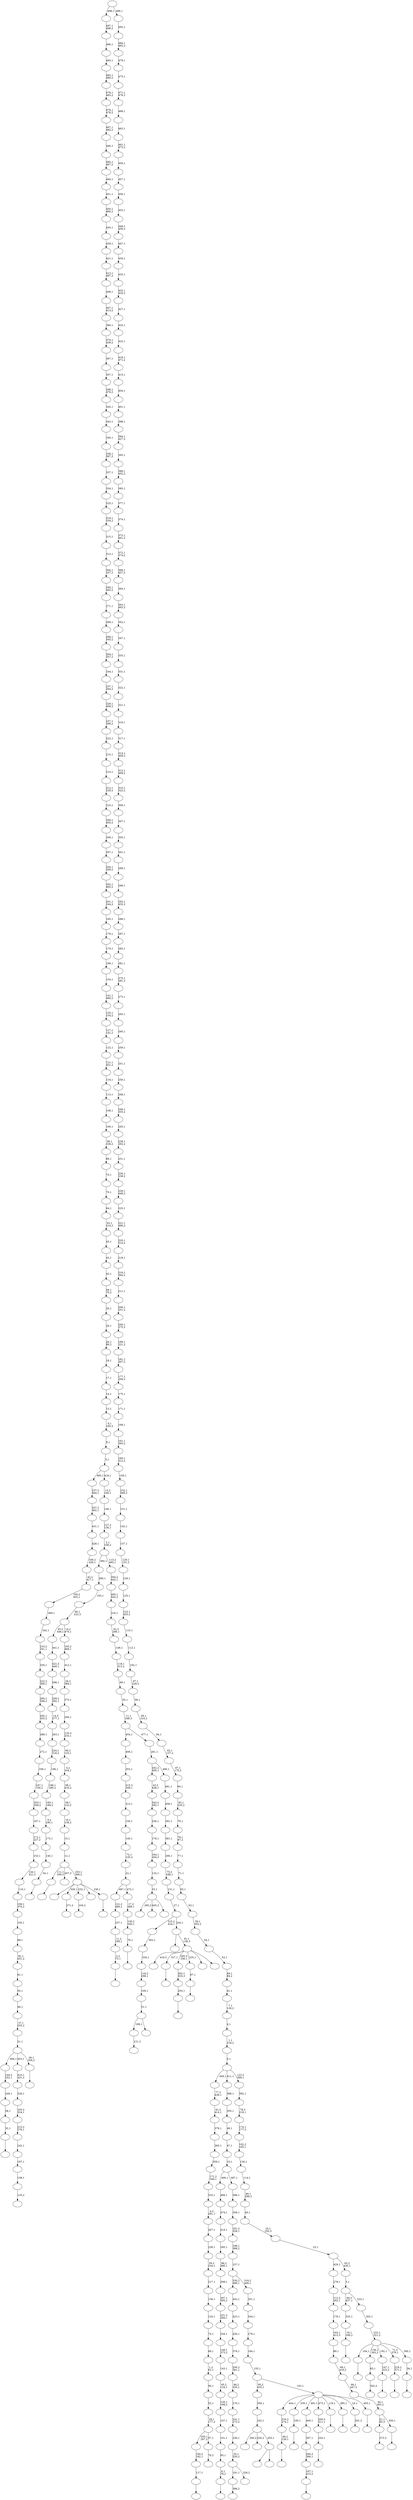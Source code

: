 digraph T {
	550 [label=""]
	549 [label=""]
	548 [label=""]
	547 [label=""]
	546 [label=""]
	545 [label=""]
	544 [label=""]
	543 [label=""]
	542 [label=""]
	541 [label=""]
	540 [label=""]
	539 [label=""]
	538 [label=""]
	537 [label=""]
	536 [label=""]
	535 [label=""]
	534 [label=""]
	533 [label=""]
	532 [label=""]
	531 [label=""]
	530 [label=""]
	529 [label=""]
	528 [label=""]
	527 [label=""]
	526 [label=""]
	525 [label=""]
	524 [label=""]
	523 [label=""]
	522 [label=""]
	521 [label=""]
	520 [label=""]
	519 [label=""]
	518 [label=""]
	517 [label=""]
	516 [label=""]
	515 [label=""]
	514 [label=""]
	513 [label=""]
	512 [label=""]
	511 [label=""]
	510 [label=""]
	509 [label=""]
	508 [label=""]
	507 [label=""]
	506 [label=""]
	505 [label=""]
	504 [label=""]
	503 [label=""]
	502 [label=""]
	501 [label=""]
	500 [label=""]
	499 [label=""]
	498 [label=""]
	497 [label=""]
	496 [label=""]
	495 [label=""]
	494 [label=""]
	493 [label=""]
	492 [label=""]
	491 [label=""]
	490 [label=""]
	489 [label=""]
	488 [label=""]
	487 [label=""]
	486 [label=""]
	485 [label=""]
	484 [label=""]
	483 [label=""]
	482 [label=""]
	481 [label=""]
	480 [label=""]
	479 [label=""]
	478 [label=""]
	477 [label=""]
	476 [label=""]
	475 [label=""]
	474 [label=""]
	473 [label=""]
	472 [label=""]
	471 [label=""]
	470 [label=""]
	469 [label=""]
	468 [label=""]
	467 [label=""]
	466 [label=""]
	465 [label=""]
	464 [label=""]
	463 [label=""]
	462 [label=""]
	461 [label=""]
	460 [label=""]
	459 [label=""]
	458 [label=""]
	457 [label=""]
	456 [label=""]
	455 [label=""]
	454 [label=""]
	453 [label=""]
	452 [label=""]
	451 [label=""]
	450 [label=""]
	449 [label=""]
	448 [label=""]
	447 [label=""]
	446 [label=""]
	445 [label=""]
	444 [label=""]
	443 [label=""]
	442 [label=""]
	441 [label=""]
	440 [label=""]
	439 [label=""]
	438 [label=""]
	437 [label=""]
	436 [label=""]
	435 [label=""]
	434 [label=""]
	433 [label=""]
	432 [label=""]
	431 [label=""]
	430 [label=""]
	429 [label=""]
	428 [label=""]
	427 [label=""]
	426 [label=""]
	425 [label=""]
	424 [label=""]
	423 [label=""]
	422 [label=""]
	421 [label=""]
	420 [label=""]
	419 [label=""]
	418 [label=""]
	417 [label=""]
	416 [label=""]
	415 [label=""]
	414 [label=""]
	413 [label=""]
	412 [label=""]
	411 [label=""]
	410 [label=""]
	409 [label=""]
	408 [label=""]
	407 [label=""]
	406 [label=""]
	405 [label=""]
	404 [label=""]
	403 [label=""]
	402 [label=""]
	401 [label=""]
	400 [label=""]
	399 [label=""]
	398 [label=""]
	397 [label=""]
	396 [label=""]
	395 [label=""]
	394 [label=""]
	393 [label=""]
	392 [label=""]
	391 [label=""]
	390 [label=""]
	389 [label=""]
	388 [label=""]
	387 [label=""]
	386 [label=""]
	385 [label=""]
	384 [label=""]
	383 [label=""]
	382 [label=""]
	381 [label=""]
	380 [label=""]
	379 [label=""]
	378 [label=""]
	377 [label=""]
	376 [label=""]
	375 [label=""]
	374 [label=""]
	373 [label=""]
	372 [label=""]
	371 [label=""]
	370 [label=""]
	369 [label=""]
	368 [label=""]
	367 [label=""]
	366 [label=""]
	365 [label=""]
	364 [label=""]
	363 [label=""]
	362 [label=""]
	361 [label=""]
	360 [label=""]
	359 [label=""]
	358 [label=""]
	357 [label=""]
	356 [label=""]
	355 [label=""]
	354 [label=""]
	353 [label=""]
	352 [label=""]
	351 [label=""]
	350 [label=""]
	349 [label=""]
	348 [label=""]
	347 [label=""]
	346 [label=""]
	345 [label=""]
	344 [label=""]
	343 [label=""]
	342 [label=""]
	341 [label=""]
	340 [label=""]
	339 [label=""]
	338 [label=""]
	337 [label=""]
	336 [label=""]
	335 [label=""]
	334 [label=""]
	333 [label=""]
	332 [label=""]
	331 [label=""]
	330 [label=""]
	329 [label=""]
	328 [label=""]
	327 [label=""]
	326 [label=""]
	325 [label=""]
	324 [label=""]
	323 [label=""]
	322 [label=""]
	321 [label=""]
	320 [label=""]
	319 [label=""]
	318 [label=""]
	317 [label=""]
	316 [label=""]
	315 [label=""]
	314 [label=""]
	313 [label=""]
	312 [label=""]
	311 [label=""]
	310 [label=""]
	309 [label=""]
	308 [label=""]
	307 [label=""]
	306 [label=""]
	305 [label=""]
	304 [label=""]
	303 [label=""]
	302 [label=""]
	301 [label=""]
	300 [label=""]
	299 [label=""]
	298 [label=""]
	297 [label=""]
	296 [label=""]
	295 [label=""]
	294 [label=""]
	293 [label=""]
	292 [label=""]
	291 [label=""]
	290 [label=""]
	289 [label=""]
	288 [label=""]
	287 [label=""]
	286 [label=""]
	285 [label=""]
	284 [label=""]
	283 [label=""]
	282 [label=""]
	281 [label=""]
	280 [label=""]
	279 [label=""]
	278 [label=""]
	277 [label=""]
	276 [label=""]
	275 [label=""]
	274 [label=""]
	273 [label=""]
	272 [label=""]
	271 [label=""]
	270 [label=""]
	269 [label=""]
	268 [label=""]
	267 [label=""]
	266 [label=""]
	265 [label=""]
	264 [label=""]
	263 [label=""]
	262 [label=""]
	261 [label=""]
	260 [label=""]
	259 [label=""]
	258 [label=""]
	257 [label=""]
	256 [label=""]
	255 [label=""]
	254 [label=""]
	253 [label=""]
	252 [label=""]
	251 [label=""]
	250 [label=""]
	249 [label=""]
	248 [label=""]
	247 [label=""]
	246 [label=""]
	245 [label=""]
	244 [label=""]
	243 [label=""]
	242 [label=""]
	241 [label=""]
	240 [label=""]
	239 [label=""]
	238 [label=""]
	237 [label=""]
	236 [label=""]
	235 [label=""]
	234 [label=""]
	233 [label=""]
	232 [label=""]
	231 [label=""]
	230 [label=""]
	229 [label=""]
	228 [label=""]
	227 [label=""]
	226 [label=""]
	225 [label=""]
	224 [label=""]
	223 [label=""]
	222 [label=""]
	221 [label=""]
	220 [label=""]
	219 [label=""]
	218 [label=""]
	217 [label=""]
	216 [label=""]
	215 [label=""]
	214 [label=""]
	213 [label=""]
	212 [label=""]
	211 [label=""]
	210 [label=""]
	209 [label=""]
	208 [label=""]
	207 [label=""]
	206 [label=""]
	205 [label=""]
	204 [label=""]
	203 [label=""]
	202 [label=""]
	201 [label=""]
	200 [label=""]
	199 [label=""]
	198 [label=""]
	197 [label=""]
	196 [label=""]
	195 [label=""]
	194 [label=""]
	193 [label=""]
	192 [label=""]
	191 [label=""]
	190 [label=""]
	189 [label=""]
	188 [label=""]
	187 [label=""]
	186 [label=""]
	185 [label=""]
	184 [label=""]
	183 [label=""]
	182 [label=""]
	181 [label=""]
	180 [label=""]
	179 [label=""]
	178 [label=""]
	177 [label=""]
	176 [label=""]
	175 [label=""]
	174 [label=""]
	173 [label=""]
	172 [label=""]
	171 [label=""]
	170 [label=""]
	169 [label=""]
	168 [label=""]
	167 [label=""]
	166 [label=""]
	165 [label=""]
	164 [label=""]
	163 [label=""]
	162 [label=""]
	161 [label=""]
	160 [label=""]
	159 [label=""]
	158 [label=""]
	157 [label=""]
	156 [label=""]
	155 [label=""]
	154 [label=""]
	153 [label=""]
	152 [label=""]
	151 [label=""]
	150 [label=""]
	149 [label=""]
	148 [label=""]
	147 [label=""]
	146 [label=""]
	145 [label=""]
	144 [label=""]
	143 [label=""]
	142 [label=""]
	141 [label=""]
	140 [label=""]
	139 [label=""]
	138 [label=""]
	137 [label=""]
	136 [label=""]
	135 [label=""]
	134 [label=""]
	133 [label=""]
	132 [label=""]
	131 [label=""]
	130 [label=""]
	129 [label=""]
	128 [label=""]
	127 [label=""]
	126 [label=""]
	125 [label=""]
	124 [label=""]
	123 [label=""]
	122 [label=""]
	121 [label=""]
	120 [label=""]
	119 [label=""]
	118 [label=""]
	117 [label=""]
	116 [label=""]
	115 [label=""]
	114 [label=""]
	113 [label=""]
	112 [label=""]
	111 [label=""]
	110 [label=""]
	109 [label=""]
	108 [label=""]
	107 [label=""]
	106 [label=""]
	105 [label=""]
	104 [label=""]
	103 [label=""]
	102 [label=""]
	101 [label=""]
	100 [label=""]
	99 [label=""]
	98 [label=""]
	97 [label=""]
	96 [label=""]
	95 [label=""]
	94 [label=""]
	93 [label=""]
	92 [label=""]
	91 [label=""]
	90 [label=""]
	89 [label=""]
	88 [label=""]
	87 [label=""]
	86 [label=""]
	85 [label=""]
	84 [label=""]
	83 [label=""]
	82 [label=""]
	81 [label=""]
	80 [label=""]
	79 [label=""]
	78 [label=""]
	77 [label=""]
	76 [label=""]
	75 [label=""]
	74 [label=""]
	73 [label=""]
	72 [label=""]
	71 [label=""]
	70 [label=""]
	69 [label=""]
	68 [label=""]
	67 [label=""]
	66 [label=""]
	65 [label=""]
	64 [label=""]
	63 [label=""]
	62 [label=""]
	61 [label=""]
	60 [label=""]
	59 [label=""]
	58 [label=""]
	57 [label=""]
	56 [label=""]
	55 [label=""]
	54 [label=""]
	53 [label=""]
	52 [label=""]
	51 [label=""]
	50 [label=""]
	49 [label=""]
	48 [label=""]
	47 [label=""]
	46 [label=""]
	45 [label=""]
	44 [label=""]
	43 [label=""]
	42 [label=""]
	41 [label=""]
	40 [label=""]
	39 [label=""]
	38 [label=""]
	37 [label=""]
	36 [label=""]
	35 [label=""]
	34 [label=""]
	33 [label=""]
	32 [label=""]
	31 [label=""]
	30 [label=""]
	29 [label=""]
	28 [label=""]
	27 [label=""]
	26 [label=""]
	25 [label=""]
	24 [label=""]
	23 [label=""]
	22 [label=""]
	21 [label=""]
	20 [label=""]
	19 [label=""]
	18 [label=""]
	17 [label=""]
	16 [label=""]
	15 [label=""]
	14 [label=""]
	13 [label=""]
	12 [label=""]
	11 [label=""]
	10 [label=""]
	9 [label=""]
	8 [label=""]
	7 [label=""]
	6 [label=""]
	5 [label=""]
	4 [label=""]
	3 [label=""]
	2 [label=""]
	1 [label=""]
	0 [label=""]
	547 -> 548 [label=""]
	544 -> 545 [label="121,3"]
	542 -> 543 [label=""]
	541 -> 542 [label="2,2\n73,1"]
	540 -> 541 [label="11,2\n190,1"]
	539 -> 540 [label="257,1"]
	538 -> 539 [label="121,2\n480,1"]
	536 -> 537 [label=""]
	535 -> 536 [label="32,1"]
	534 -> 535 [label="38,1"]
	533 -> 534 [label="249,1"]
	532 -> 533 [label="144,2\n252,1"]
	530 -> 531 [label="373,3"]
	528 -> 529 [label=""]
	526 -> 527 [label=""]
	525 -> 526 [label="49,2\n128,1"]
	524 -> 525 [label="216,2\n274,1"]
	522 -> 523 [label="386,2"]
	520 -> 521 [label=""]
	519 -> 520 [label="195,1"]
	516 -> 517 [label="271,2"]
	514 -> 515 [label=""]
	513 -> 514 [label="117,1"]
	512 -> 513 [label="160,2\n182,1"]
	509 -> 510 [label="79,2"]
	508 -> 512 [label="205,1\n267,2"]
	508 -> 509 [label="57,1"]
	507 -> 508 [label="29,1\n177,2"]
	506 -> 507 [label="52,1"]
	505 -> 506 [label="56,1"]
	504 -> 505 [label="1,2\n61,1"]
	503 -> 504 [label="69,1"]
	502 -> 503 [label="74,1"]
	501 -> 502 [label="124,1"]
	500 -> 501 [label="138,1"]
	499 -> 500 [label="217,1"]
	498 -> 499 [label="59,2\n234,1"]
	497 -> 498 [label="239,1"]
	496 -> 497 [label="267,1"]
	495 -> 496 [label="4,2\n291,1"]
	494 -> 495 [label="333,1"]
	493 -> 494 [label="171,2\n346,1"]
	492 -> 493 [label="356,1"]
	491 -> 492 [label="365,1"]
	490 -> 491 [label="378,1"]
	489 -> 490 [label="41,2\n414,1"]
	488 -> 489 [label="77,2\n436,1"]
	486 -> 487 [label=""]
	485 -> 486 [label="167,1\n415,2"]
	484 -> 485 [label="260,3\n366,1"]
	483 -> 484 [label="397,1"]
	482 -> 483 [label="400,1"]
	480 -> 481 [label="104,2"]
	478 -> 479 [label=""]
	476 -> 477 [label=""]
	475 -> 476 [label="76,1"]
	474 -> 475 [label="150,2\n240,1"]
	473 -> 474 [label="17,2\n289,1"]
	472 -> 538 [label="487,1"]
	472 -> 473 [label="472,1"]
	471 -> 472 [label="22,1"]
	470 -> 471 [label="72,1\n145,2"]
	469 -> 470 [label="145,1"]
	468 -> 469 [label="150,1"]
	467 -> 468 [label="213,1"]
	466 -> 467 [label="215,3\n349,1"]
	465 -> 466 [label="353,1"]
	464 -> 465 [label="406,1"]
	462 -> 463 [label=""]
	461 -> 462 [label="34,1"]
	460 -> 461 [label="140,1"]
	459 -> 460 [label="173,1"]
	458 -> 459 [label="9,2\n180,1"]
	457 -> 458 [label="183,1\n196,2"]
	456 -> 457 [label="186,1\n280,2"]
	455 -> 456 [label="196,1"]
	454 -> 455 [label="224,1\n318,2"]
	453 -> 454 [label="263,1"]
	452 -> 453 [label="14,3\n277,1"]
	451 -> 452 [label="209,2\n282,1"]
	450 -> 451 [label="396,1"]
	449 -> 450 [label="421,3\n440,1"]
	448 -> 449 [label="441,1"]
	446 -> 447 [label="302,2"]
	445 -> 446 [label="85,1"]
	442 -> 443 [label=""]
	441 -> 442 [label="254,1"]
	440 -> 441 [label="200,3\n311,1"]
	438 -> 439 [label=""]
	436 -> 522 [label="191,1"]
	436 -> 437 [label="328,2"]
	435 -> 436 [label="20,1\n320,2"]
	434 -> 435 [label="236,1"]
	433 -> 434 [label="241,1\n273,2"]
	432 -> 433 [label="270,1"]
	431 -> 432 [label="48,2\n320,1"]
	430 -> 431 [label="200,2\n361,1"]
	429 -> 430 [label="376,1"]
	428 -> 429 [label="420,1"]
	427 -> 428 [label="423,1"]
	426 -> 427 [label="443,1"]
	424 -> 425 [label=""]
	423 -> 424 [label="6,1\n78,2"]
	422 -> 423 [label="93,1"]
	421 -> 422 [label="101,1"]
	420 -> 421 [label="107,1"]
	419 -> 420 [label="120,1\n168,2"]
	418 -> 419 [label="65,2\n134,1"]
	417 -> 418 [label="143,1"]
	416 -> 417 [label="149,1\n373,2"]
	415 -> 416 [label="226,1"]
	414 -> 415 [label="231,2\n284,1"]
	413 -> 414 [label="297,1\n395,2"]
	412 -> 413 [label="308,1"]
	411 -> 412 [label="96,2\n380,1"]
	410 -> 411 [label="395,1"]
	409 -> 410 [label="419,1"]
	408 -> 409 [label="474,1"]
	407 -> 408 [label="489,1"]
	405 -> 546 [label="285,2"]
	405 -> 511 [label="405,2"]
	405 -> 406 [label=""]
	404 -> 405 [label="33,1"]
	403 -> 404 [label="132,1"]
	402 -> 403 [label="164,1\n204,3"]
	401 -> 402 [label="178,1"]
	400 -> 401 [label="256,1"]
	399 -> 400 [label="343,2\n382,1"]
	398 -> 399 [label="43,3\n438,1"]
	394 -> 544 [label="198,1"]
	394 -> 395 [label=""]
	393 -> 394 [label="51,1"]
	392 -> 393 [label="109,1"]
	391 -> 392 [label="116,2\n298,1"]
	390 -> 391 [label="354,1"]
	389 -> 390 [label="362,1"]
	386 -> 387 [label="135,2"]
	385 -> 386 [label="158,1"]
	384 -> 385 [label="197,1"]
	383 -> 384 [label="242,1"]
	382 -> 383 [label="215,2\n276,1"]
	381 -> 382 [label="105,2\n324,1"]
	380 -> 381 [label="326,1"]
	379 -> 380 [label="410,1\n431,2"]
	377 -> 378 [label=""]
	376 -> 377 [label="19,1\n189,2"]
	375 -> 376 [label="332,1"]
	373 -> 374 [label=""]
	372 -> 373 [label="147,1\n223,2"]
	370 -> 371 [label=""]
	369 -> 370 [label="219,2\n371,1"]
	367 -> 550 [label=""]
	367 -> 368 [label=""]
	366 -> 444 [label="260,2"]
	366 -> 397 [label="250,2"]
	366 -> 367 [label="455,1"]
	365 -> 366 [label="162,1"]
	364 -> 365 [label="358,1"]
	362 -> 363 [label=""]
	360 -> 361 [label=""]
	359 -> 360 [label="255,1"]
	358 -> 359 [label="303,1\n325,3"]
	356 -> 357 [label=""]
	355 -> 530 [label="21,1\n63,3"]
	355 -> 356 [label="350,1"]
	354 -> 355 [label="44,1\n283,2"]
	353 -> 354 [label="66,1\n447,2"]
	352 -> 353 [label="68,1\n418,2"]
	351 -> 352 [label="89,1"]
	350 -> 351 [label="163,1\n415,3"]
	349 -> 350 [label="176,1"]
	348 -> 349 [label="112,2\n262,1"]
	347 -> 348 [label="278,1"]
	345 -> 346 [label=""]
	344 -> 532 [label="494,1"]
	344 -> 379 [label="453,1"]
	344 -> 345 [label="28,1\n204,2"]
	343 -> 344 [label="31,1"]
	342 -> 343 [label="37,1\n203,2"]
	341 -> 342 [label="46,1"]
	340 -> 341 [label="55,1"]
	339 -> 340 [label="81,1"]
	338 -> 339 [label="82,1\n201,2"]
	337 -> 338 [label="88,1"]
	336 -> 337 [label="105,1"]
	335 -> 336 [label="106,1\n370,2"]
	334 -> 335 [label="110,1"]
	333 -> 334 [label="144,1\n421,2"]
	332 -> 333 [label="153,1"]
	331 -> 332 [label="172,1\n227,2"]
	330 -> 331 [label="187,1"]
	329 -> 330 [label="203,1\n268,2"]
	328 -> 329 [label="247,1\n330,2"]
	327 -> 328 [label="258,1"]
	326 -> 327 [label="272,1"]
	325 -> 326 [label="286,1"]
	324 -> 325 [label="293,1\n325,2"]
	323 -> 324 [label="295,1\n348,2"]
	322 -> 323 [label="222,2\n306,1"]
	321 -> 322 [label="330,1"]
	320 -> 321 [label="210,2\n341,1"]
	319 -> 320 [label="342,1"]
	318 -> 319 [label="369,1"]
	317 -> 318 [label="100,2\n402,1"]
	316 -> 317 [label="42,2\n417,1"]
	315 -> 316 [label="169,2\n426,1"]
	314 -> 315 [label="428,1"]
	313 -> 314 [label="431,1"]
	312 -> 313 [label="207,2\n462,1"]
	311 -> 312 [label="237,2\n464,1"]
	309 -> 310 [label="301,2"]
	307 -> 308 [label=""]
	306 -> 518 [label=""]
	306 -> 516 [label="329,1"]
	306 -> 480 [label="232,1"]
	306 -> 396 [label=""]
	306 -> 307 [label="156,1"]
	305 -> 478 [label="111,1\n209,3"]
	305 -> 388 [label="207,3"]
	305 -> 306 [label="253,1\n360,2"]
	304 -> 305 [label="12,1"]
	303 -> 304 [label="15,1"]
	302 -> 303 [label="16,1\n136,2"]
	301 -> 302 [label="58,1\n122,2"]
	300 -> 301 [label="98,1\n416,2"]
	299 -> 300 [label="5,2\n104,1"]
	298 -> 299 [label="90,2\n133,1"]
	297 -> 298 [label="135,3\n233,1"]
	296 -> 297 [label="294,1"]
	295 -> 296 [label="375,1"]
	294 -> 295 [label="26,2\n384,1"]
	293 -> 294 [label="412,1"]
	292 -> 293 [label="193,2\n469,1"]
	291 -> 448 [label="43,2\n446,1"]
	291 -> 292 [label="14,2\n470,1"]
	290 -> 291 [label="60,1\n222,3"]
	289 -> 290 [label="193,1"]
	288 -> 289 [label="280,1"]
	286 -> 287 [label=""]
	285 -> 286 [label="67,1"]
	283 -> 284 [label=""]
	282 -> 524 [label="444,1"]
	282 -> 519 [label="339,1"]
	282 -> 482 [label="491,1"]
	282 -> 440 [label="473,1"]
	282 -> 438 [label="119,1"]
	282 -> 362 [label="385,1"]
	282 -> 309 [label="24,1"]
	282 -> 283 [label="403,1"]
	281 -> 364 [label="95,2\n435,1"]
	281 -> 282 [label="103,1"]
	280 -> 281 [label="155,1"]
	279 -> 280 [label="184,1"]
	278 -> 279 [label="279,1"]
	277 -> 278 [label="344,1"]
	276 -> 277 [label="351,1"]
	275 -> 426 [label="230,2\n488,1"]
	275 -> 276 [label="319,2\n409,1"]
	274 -> 275 [label="157,1"]
	273 -> 274 [label="199,1\n388,2"]
	272 -> 273 [label="181,2\n328,1"]
	271 -> 272 [label="359,1"]
	270 -> 271 [label="386,1"]
	269 -> 407 [label="499,1"]
	269 -> 270 [label="387,1"]
	268 -> 269 [label="10,1"]
	267 -> 268 [label="47,1"]
	266 -> 267 [label="48,1"]
	265 -> 266 [label="355,1"]
	264 -> 265 [label="388,1"]
	260 -> 549 [label="416,3"]
	260 -> 528 [label="327,1"]
	260 -> 358 [label="285,3\n336,1"]
	260 -> 285 [label="235,1"]
	260 -> 263 [label=""]
	260 -> 261 [label=""]
	259 -> 262 [label=""]
	259 -> 260 [label="91,1\n136,3"]
	258 -> 389 [label="315,2\n424,1"]
	258 -> 259 [label="243,1"]
	257 -> 258 [label="27,1"]
	256 -> 257 [label="131,1"]
	255 -> 256 [label="75,2\n188,1"]
	254 -> 255 [label="290,1"]
	253 -> 254 [label="381,1"]
	252 -> 253 [label="391,1"]
	251 -> 252 [label="458,1"]
	250 -> 251 [label="481,1"]
	249 -> 398 [label="202,2\n495,1"]
	249 -> 250 [label="490,1"]
	248 -> 249 [label="261,1"]
	247 -> 464 [label="454,1"]
	247 -> 248 [label="477,1"]
	246 -> 247 [label="11,1\n348,3"]
	245 -> 246 [label="50,1"]
	244 -> 245 [label="99,1"]
	243 -> 244 [label="118,1\n313,2"]
	242 -> 243 [label="148,1"]
	241 -> 242 [label="42,3\n266,1"]
	240 -> 241 [label="316,1"]
	239 -> 240 [label="405,1\n442,2"]
	238 -> 239 [label="304,2\n442,1"]
	237 -> 288 [label="360,1"]
	237 -> 238 [label="113,2\n493,1"]
	236 -> 237 [label="2,1\n108,2"]
	235 -> 236 [label="127,2\n136,1"]
	234 -> 235 [label="146,1"]
	233 -> 234 [label="13,2\n166,1"]
	232 -> 311 [label="485,1"]
	232 -> 233 [label="416,1"]
	231 -> 232 [label="5,1"]
	230 -> 231 [label="8,1"]
	229 -> 230 [label="9,1\n185,2"]
	228 -> 229 [label="13,1"]
	227 -> 228 [label="14,1"]
	226 -> 227 [label="17,1"]
	225 -> 226 [label="18,1"]
	224 -> 225 [label="26,1\n86,2"]
	223 -> 224 [label="30,1"]
	222 -> 223 [label="35,1"]
	221 -> 222 [label="39,1\n70,2"]
	220 -> 221 [label="42,1"]
	219 -> 220 [label="43,1"]
	218 -> 219 [label="45,1"]
	217 -> 218 [label="62,1\n214,2"]
	216 -> 217 [label="64,1"]
	215 -> 216 [label="70,1"]
	214 -> 215 [label="75,1"]
	213 -> 214 [label="86,1"]
	212 -> 213 [label="90,1\n338,2"]
	211 -> 212 [label="100,1"]
	210 -> 211 [label="108,1"]
	209 -> 210 [label="113,1"]
	208 -> 209 [label="116,1"]
	207 -> 208 [label="121,1\n451,2"]
	206 -> 207 [label="122,1"]
	205 -> 206 [label="127,1\n141,2"]
	204 -> 205 [label="135,1\n154,2"]
	203 -> 204 [label="141,1\n466,2"]
	202 -> 203 [label="154,1"]
	201 -> 202 [label="169,1"]
	200 -> 201 [label="170,1"]
	199 -> 200 [label="179,1"]
	198 -> 199 [label="185,1"]
	197 -> 198 [label="201,1\n244,2"]
	196 -> 197 [label="202,1\n465,2"]
	195 -> 196 [label="204,1\n208,2"]
	194 -> 195 [label="207,1"]
	193 -> 194 [label="208,1"]
	192 -> 193 [label="209,1\n450,2"]
	191 -> 192 [label="210,1"]
	190 -> 191 [label="212,1\n229,2"]
	189 -> 190 [label="214,1"]
	188 -> 189 [label="215,1"]
	187 -> 188 [label="222,1"]
	186 -> 187 [label="227,1\n269,2"]
	185 -> 186 [label="229,1\n408,2"]
	184 -> 185 [label="237,1\n264,2"]
	183 -> 184 [label="244,1"]
	182 -> 183 [label="264,1\n357,2"]
	181 -> 182 [label="268,1\n345,2"]
	180 -> 181 [label="269,1"]
	179 -> 180 [label="271,1"]
	178 -> 179 [label="285,1\n445,2"]
	177 -> 178 [label="304,1\n337,2"]
	176 -> 177 [label="313,1"]
	175 -> 176 [label="315,1"]
	174 -> 175 [label="318,1\n334,2"]
	173 -> 174 [label="325,1"]
	172 -> 173 [label="334,1"]
	171 -> 172 [label="337,1"]
	170 -> 171 [label="338,1\n367,2"]
	169 -> 170 [label="340,1"]
	168 -> 169 [label="343,1"]
	167 -> 168 [label="345,1"]
	166 -> 167 [label="348,1\n476,2"]
	165 -> 166 [label="357,1"]
	164 -> 165 [label="367,1"]
	163 -> 164 [label="370,1\n439,2"]
	162 -> 163 [label="390,1"]
	161 -> 162 [label="407,1\n413,2"]
	160 -> 161 [label="408,1"]
	159 -> 160 [label="413,1\n497,2"]
	158 -> 159 [label="421,1"]
	157 -> 158 [label="439,1"]
	156 -> 157 [label="445,1"]
	155 -> 156 [label="450,1\n460,2"]
	154 -> 155 [label="451,1"]
	153 -> 154 [label="460,1"]
	152 -> 153 [label="465,1\n467,2"]
	151 -> 152 [label="466,1"]
	150 -> 151 [label="467,1\n482,2"]
	149 -> 150 [label="476,1\n478,2"]
	148 -> 149 [label="478,1\n483,2"]
	147 -> 148 [label="482,1\n486,2"]
	146 -> 147 [label="483,1"]
	145 -> 146 [label="486,1"]
	144 -> 145 [label="497,1\n498,2"]
	142 -> 143 [label=""]
	141 -> 142 [label="36,1"]
	140 -> 547 [label="194,1"]
	140 -> 445 [label="139,1\n363,2"]
	140 -> 372 [label="192,1"]
	140 -> 369 [label="71,2\n379,1"]
	140 -> 141 [label="300,1"]
	139 -> 140 [label="223,1\n321,2"]
	138 -> 139 [label="302,1"]
	137 -> 375 [label="49,3\n437,1"]
	137 -> 138 [label="323,1"]
	136 -> 137 [label="3,1"]
	135 -> 347 [label="429,1"]
	135 -> 136 [label="63,2\n430,1"]
	134 -> 135 [label="23,1"]
	133 -> 134 [label="25,1\n250,3"]
	132 -> 133 [label="40,1"]
	131 -> 132 [label="80,1\n299,2"]
	130 -> 131 [label="114,1"]
	129 -> 130 [label="130,1"]
	128 -> 129 [label="102,2\n165,1"]
	127 -> 128 [label="174,1\n177,3"]
	126 -> 127 [label="78,3\n219,1"]
	125 -> 126 [label="392,1"]
	124 -> 488 [label="449,1"]
	124 -> 264 [label="411,1"]
	124 -> 125 [label="123,2\n399,1"]
	123 -> 124 [label="0,1"]
	122 -> 123 [label="1,1\n218,2"]
	121 -> 122 [label="4,1"]
	120 -> 121 [label="7,1\n126,2"]
	119 -> 120 [label="41,1"]
	118 -> 119 [label="49,1\n84,2"]
	117 -> 118 [label="53,1"]
	116 -> 117 [label="54,1"]
	115 -> 116 [label="59,1\n352,2"]
	114 -> 115 [label="63,1"]
	113 -> 114 [label="65,1"]
	112 -> 113 [label="71,1"]
	111 -> 112 [label="77,1"]
	110 -> 111 [label="78,1\n97,2"]
	109 -> 110 [label="79,1"]
	108 -> 109 [label="83,1\n220,2"]
	107 -> 108 [label="84,1"]
	106 -> 107 [label="87,1\n175,2"]
	105 -> 106 [label="92,1\n137,2"]
	104 -> 105 [label="94,1"]
	103 -> 104 [label="95,1\n310,2"]
	102 -> 103 [label="96,1"]
	101 -> 102 [label="97,1\n228,2"]
	100 -> 101 [label="102,1"]
	99 -> 100 [label="112,1"]
	98 -> 99 [label="115,1"]
	97 -> 98 [label="123,1\n425,2"]
	96 -> 97 [label="125,1"]
	95 -> 96 [label="126,1"]
	94 -> 95 [label="129,1\n151,2"]
	93 -> 94 [label="137,1"]
	92 -> 93 [label="142,1"]
	91 -> 92 [label="151,1"]
	90 -> 91 [label="152,1\n389,2"]
	89 -> 90 [label="159,1"]
	88 -> 89 [label="160,1\n312,2"]
	87 -> 88 [label="161,1\n393,2"]
	86 -> 87 [label="168,1"]
	85 -> 86 [label="171,1"]
	84 -> 85 [label="175,1"]
	83 -> 84 [label="177,1\n206,2"]
	82 -> 83 [label="181,1\n307,2"]
	81 -> 82 [label="189,1\n221,2"]
	80 -> 81 [label="200,1\n275,2"]
	79 -> 80 [label="206,1\n251,2"]
	78 -> 79 [label="211,1"]
	77 -> 78 [label="216,1\n364,2"]
	76 -> 77 [label="218,1"]
	75 -> 76 [label="220,1\n314,2"]
	74 -> 75 [label="221,1\n496,2"]
	73 -> 74 [label="225,1"]
	72 -> 73 [label="228,1\n448,2"]
	71 -> 72 [label="230,1\n238,2"]
	70 -> 71 [label="231,1"]
	69 -> 70 [label="238,1\n292,2"]
	68 -> 69 [label="245,1"]
	67 -> 68 [label="246,1\n335,2"]
	66 -> 67 [label="248,1"]
	65 -> 66 [label="250,1"]
	64 -> 65 [label="251,1"]
	63 -> 64 [label="259,1"]
	62 -> 63 [label="260,1"]
	61 -> 62 [label="265,1"]
	60 -> 61 [label="273,1"]
	59 -> 60 [label="275,1\n281,2"]
	58 -> 59 [label="281,1"]
	57 -> 58 [label="283,1"]
	56 -> 57 [label="287,1"]
	55 -> 56 [label="288,1"]
	54 -> 55 [label="292,1\n432,2"]
	53 -> 54 [label="296,1"]
	52 -> 53 [label="299,1"]
	51 -> 52 [label="301,1"]
	50 -> 51 [label="305,1"]
	49 -> 50 [label="307,1"]
	48 -> 49 [label="309,1"]
	47 -> 48 [label="310,1\n322,2"]
	46 -> 47 [label="312,1\n468,2"]
	45 -> 46 [label="314,1\n459,2"]
	44 -> 45 [label="317,1"]
	43 -> 44 [label="319,1"]
	42 -> 43 [label="321,1"]
	41 -> 42 [label="322,1"]
	40 -> 41 [label="331,1"]
	39 -> 40 [label="335,1"]
	38 -> 39 [label="347,1"]
	37 -> 38 [label="352,1"]
	36 -> 37 [label="363,1\n463,2"]
	35 -> 36 [label="364,1"]
	34 -> 35 [label="368,1\n457,2"]
	33 -> 34 [label="372,1\n374,2"]
	32 -> 33 [label="373,1\n461,2"]
	31 -> 32 [label="374,1"]
	30 -> 31 [label="377,1"]
	29 -> 30 [label="383,1"]
	28 -> 29 [label="389,1\n452,2"]
	27 -> 28 [label="393,1"]
	26 -> 27 [label="394,1\n427,2"]
	25 -> 26 [label="398,1"]
	24 -> 25 [label="401,1"]
	23 -> 24 [label="404,1"]
	22 -> 23 [label="415,1"]
	21 -> 22 [label="418,1\n471,2"]
	20 -> 21 [label="422,1"]
	19 -> 20 [label="425,1"]
	18 -> 19 [label="427,1"]
	17 -> 18 [label="432,1\n434,2"]
	16 -> 17 [label="433,1"]
	15 -> 16 [label="434,1"]
	14 -> 15 [label="447,1"]
	13 -> 14 [label="448,1\n456,2"]
	12 -> 13 [label="452,1"]
	11 -> 12 [label="456,1"]
	10 -> 11 [label="457,1"]
	9 -> 10 [label="459,1"]
	8 -> 9 [label="461,1\n475,2"]
	7 -> 8 [label="463,1"]
	6 -> 7 [label="468,1"]
	5 -> 6 [label="471,1\n479,2"]
	4 -> 5 [label="475,1"]
	3 -> 4 [label="479,1"]
	2 -> 3 [label="484,1\n492,2"]
	1 -> 2 [label="492,1"]
	0 -> 144 [label="498,1"]
	0 -> 1 [label="496,1"]
}
